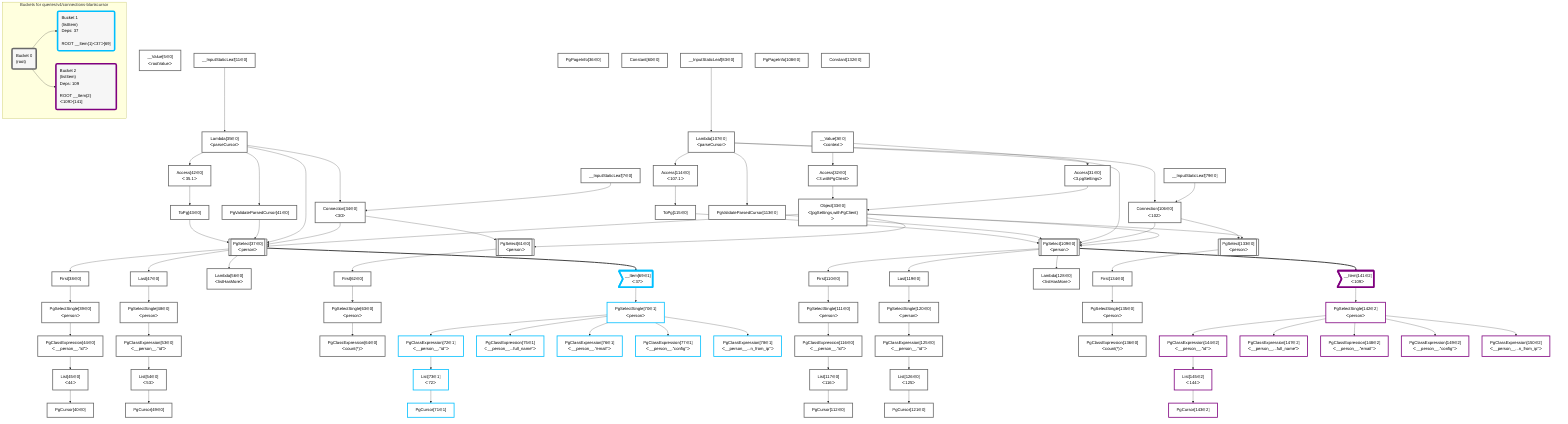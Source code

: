 graph TD
    classDef path fill:#eee,stroke:#000,color:#000
    classDef plan fill:#fff,stroke-width:3px,color:#000
    classDef itemplan fill:#fff,stroke-width:6px,color:#000
    classDef sideeffectplan fill:#f00,stroke-width:6px,color:#000
    classDef bucket fill:#f6f6f6,color:#000,stroke-width:6px,text-align:left


    %% define steps
    __Value3["__Value[3∈0]<br />ᐸcontextᐳ"]:::plan
    __Value5["__Value[5∈0]<br />ᐸrootValueᐳ"]:::plan
    __InputStaticLeaf7["__InputStaticLeaf[7∈0]"]:::plan
    __InputStaticLeaf11["__InputStaticLeaf[11∈0]"]:::plan
    Access31["Access[31∈0]<br />ᐸ3.pgSettingsᐳ"]:::plan
    Access32["Access[32∈0]<br />ᐸ3.withPgClientᐳ"]:::plan
    Object33["Object[33∈0]<br />ᐸ{pgSettings,withPgClient}ᐳ"]:::plan
    Lambda35["Lambda[35∈0]<br />ᐸparseCursorᐳ"]:::plan
    Connection34["Connection[34∈0]<br />ᐸ30ᐳ"]:::plan
    PgPageInfo36["PgPageInfo[36∈0]"]:::plan
    PgValidateParsedCursor41["PgValidateParsedCursor[41∈0]"]:::plan
    Access42["Access[42∈0]<br />ᐸ35.1ᐳ"]:::plan
    ToPg43["ToPg[43∈0]"]:::plan
    PgSelect37[["PgSelect[37∈0]<br />ᐸpersonᐳ"]]:::plan
    First38["First[38∈0]"]:::plan
    PgSelectSingle39["PgSelectSingle[39∈0]<br />ᐸpersonᐳ"]:::plan
    PgClassExpression44["PgClassExpression[44∈0]<br />ᐸ__person__.”id”ᐳ"]:::plan
    List45["List[45∈0]<br />ᐸ44ᐳ"]:::plan
    PgCursor40["PgCursor[40∈0]"]:::plan
    Last47["Last[47∈0]"]:::plan
    PgSelectSingle48["PgSelectSingle[48∈0]<br />ᐸpersonᐳ"]:::plan
    PgClassExpression53["PgClassExpression[53∈0]<br />ᐸ__person__.”id”ᐳ"]:::plan
    List54["List[54∈0]<br />ᐸ53ᐳ"]:::plan
    PgCursor49["PgCursor[49∈0]"]:::plan
    Lambda56["Lambda[56∈0]<br />ᐸlistHasMoreᐳ"]:::plan
    Constant60["Constant[60∈0]"]:::plan
    PgSelect61[["PgSelect[61∈0]<br />ᐸpersonᐳ"]]:::plan
    First62["First[62∈0]"]:::plan
    PgSelectSingle63["PgSelectSingle[63∈0]<br />ᐸpersonᐳ"]:::plan
    PgClassExpression64["PgClassExpression[64∈0]<br />ᐸcount(*)ᐳ"]:::plan
    __Item69>"__Item[69∈1]<br />ᐸ37ᐳ"]:::itemplan
    PgSelectSingle70["PgSelectSingle[70∈1]<br />ᐸpersonᐳ"]:::plan
    PgClassExpression72["PgClassExpression[72∈1]<br />ᐸ__person__.”id”ᐳ"]:::plan
    List73["List[73∈1]<br />ᐸ72ᐳ"]:::plan
    PgCursor71["PgCursor[71∈1]"]:::plan
    PgClassExpression75["PgClassExpression[75∈1]<br />ᐸ__person__...full_name”ᐳ"]:::plan
    PgClassExpression76["PgClassExpression[76∈1]<br />ᐸ__person__.”email”ᐳ"]:::plan
    PgClassExpression77["PgClassExpression[77∈1]<br />ᐸ__person__.”config”ᐳ"]:::plan
    PgClassExpression78["PgClassExpression[78∈1]<br />ᐸ__person__...n_from_ip”ᐳ"]:::plan
    __InputStaticLeaf79["__InputStaticLeaf[79∈0]"]:::plan
    __InputStaticLeaf83["__InputStaticLeaf[83∈0]"]:::plan
    Lambda107["Lambda[107∈0]<br />ᐸparseCursorᐳ"]:::plan
    Connection106["Connection[106∈0]<br />ᐸ102ᐳ"]:::plan
    PgPageInfo108["PgPageInfo[108∈0]"]:::plan
    PgValidateParsedCursor113["PgValidateParsedCursor[113∈0]"]:::plan
    Access114["Access[114∈0]<br />ᐸ107.1ᐳ"]:::plan
    ToPg115["ToPg[115∈0]"]:::plan
    PgSelect109[["PgSelect[109∈0]<br />ᐸpersonᐳ"]]:::plan
    First110["First[110∈0]"]:::plan
    PgSelectSingle111["PgSelectSingle[111∈0]<br />ᐸpersonᐳ"]:::plan
    PgClassExpression116["PgClassExpression[116∈0]<br />ᐸ__person__.”id”ᐳ"]:::plan
    List117["List[117∈0]<br />ᐸ116ᐳ"]:::plan
    PgCursor112["PgCursor[112∈0]"]:::plan
    Last119["Last[119∈0]"]:::plan
    PgSelectSingle120["PgSelectSingle[120∈0]<br />ᐸpersonᐳ"]:::plan
    PgClassExpression125["PgClassExpression[125∈0]<br />ᐸ__person__.”id”ᐳ"]:::plan
    List126["List[126∈0]<br />ᐸ125ᐳ"]:::plan
    PgCursor121["PgCursor[121∈0]"]:::plan
    Lambda128["Lambda[128∈0]<br />ᐸlistHasMoreᐳ"]:::plan
    Constant132["Constant[132∈0]"]:::plan
    PgSelect133[["PgSelect[133∈0]<br />ᐸpersonᐳ"]]:::plan
    First134["First[134∈0]"]:::plan
    PgSelectSingle135["PgSelectSingle[135∈0]<br />ᐸpersonᐳ"]:::plan
    PgClassExpression136["PgClassExpression[136∈0]<br />ᐸcount(*)ᐳ"]:::plan
    __Item141>"__Item[141∈2]<br />ᐸ109ᐳ"]:::itemplan
    PgSelectSingle142["PgSelectSingle[142∈2]<br />ᐸpersonᐳ"]:::plan
    PgClassExpression144["PgClassExpression[144∈2]<br />ᐸ__person__.”id”ᐳ"]:::plan
    List145["List[145∈2]<br />ᐸ144ᐳ"]:::plan
    PgCursor143["PgCursor[143∈2]"]:::plan
    PgClassExpression147["PgClassExpression[147∈2]<br />ᐸ__person__...full_name”ᐳ"]:::plan
    PgClassExpression148["PgClassExpression[148∈2]<br />ᐸ__person__.”email”ᐳ"]:::plan
    PgClassExpression149["PgClassExpression[149∈2]<br />ᐸ__person__.”config”ᐳ"]:::plan
    PgClassExpression150["PgClassExpression[150∈2]<br />ᐸ__person__...n_from_ip”ᐳ"]:::plan

    %% plan dependencies
    __Value3 --> Access31
    __Value3 --> Access32
    Access31 & Access32 --> Object33
    __InputStaticLeaf11 --> Lambda35
    __InputStaticLeaf7 & Lambda35 --> Connection34
    Lambda35 --> PgValidateParsedCursor41
    Lambda35 --> Access42
    Access42 --> ToPg43
    Object33 & Connection34 & Lambda35 & PgValidateParsedCursor41 & ToPg43 --> PgSelect37
    PgSelect37 --> First38
    First38 --> PgSelectSingle39
    PgSelectSingle39 --> PgClassExpression44
    PgClassExpression44 --> List45
    List45 --> PgCursor40
    PgSelect37 --> Last47
    Last47 --> PgSelectSingle48
    PgSelectSingle48 --> PgClassExpression53
    PgClassExpression53 --> List54
    List54 --> PgCursor49
    PgSelect37 --> Lambda56
    Object33 & Connection34 --> PgSelect61
    PgSelect61 --> First62
    First62 --> PgSelectSingle63
    PgSelectSingle63 --> PgClassExpression64
    PgSelect37 ==> __Item69
    __Item69 --> PgSelectSingle70
    PgSelectSingle70 --> PgClassExpression72
    PgClassExpression72 --> List73
    List73 --> PgCursor71
    PgSelectSingle70 --> PgClassExpression75
    PgSelectSingle70 --> PgClassExpression76
    PgSelectSingle70 --> PgClassExpression77
    PgSelectSingle70 --> PgClassExpression78
    __InputStaticLeaf83 --> Lambda107
    __InputStaticLeaf79 & Lambda107 --> Connection106
    Lambda107 --> PgValidateParsedCursor113
    Lambda107 --> Access114
    Access114 --> ToPg115
    Object33 & Connection106 & Lambda107 & PgValidateParsedCursor113 & ToPg115 --> PgSelect109
    PgSelect109 --> First110
    First110 --> PgSelectSingle111
    PgSelectSingle111 --> PgClassExpression116
    PgClassExpression116 --> List117
    List117 --> PgCursor112
    PgSelect109 --> Last119
    Last119 --> PgSelectSingle120
    PgSelectSingle120 --> PgClassExpression125
    PgClassExpression125 --> List126
    List126 --> PgCursor121
    PgSelect109 --> Lambda128
    Object33 & Connection106 --> PgSelect133
    PgSelect133 --> First134
    First134 --> PgSelectSingle135
    PgSelectSingle135 --> PgClassExpression136
    PgSelect109 ==> __Item141
    __Item141 --> PgSelectSingle142
    PgSelectSingle142 --> PgClassExpression144
    PgClassExpression144 --> List145
    List145 --> PgCursor143
    PgSelectSingle142 --> PgClassExpression147
    PgSelectSingle142 --> PgClassExpression148
    PgSelectSingle142 --> PgClassExpression149
    PgSelectSingle142 --> PgClassExpression150

    %% plan-to-path relationships

    subgraph "Buckets for queries/v4/connections-blankcursor"
    Bucket0("Bucket 0<br />(root)"):::bucket
    classDef bucket0 stroke:#696969
    class Bucket0,__Value3,__Value5,__InputStaticLeaf7,__InputStaticLeaf11,Access31,Access32,Object33,Connection34,Lambda35,PgPageInfo36,PgSelect37,First38,PgSelectSingle39,PgCursor40,PgValidateParsedCursor41,Access42,ToPg43,PgClassExpression44,List45,Last47,PgSelectSingle48,PgCursor49,PgClassExpression53,List54,Lambda56,Constant60,PgSelect61,First62,PgSelectSingle63,PgClassExpression64,__InputStaticLeaf79,__InputStaticLeaf83,Connection106,Lambda107,PgPageInfo108,PgSelect109,First110,PgSelectSingle111,PgCursor112,PgValidateParsedCursor113,Access114,ToPg115,PgClassExpression116,List117,Last119,PgSelectSingle120,PgCursor121,PgClassExpression125,List126,Lambda128,Constant132,PgSelect133,First134,PgSelectSingle135,PgClassExpression136 bucket0
    Bucket1("Bucket 1<br />(listItem)<br />Deps: 37<br /><br />ROOT __Item{1}ᐸ37ᐳ[69]"):::bucket
    classDef bucket1 stroke:#00bfff
    class Bucket1,__Item69,PgSelectSingle70,PgCursor71,PgClassExpression72,List73,PgClassExpression75,PgClassExpression76,PgClassExpression77,PgClassExpression78 bucket1
    Bucket2("Bucket 2<br />(listItem)<br />Deps: 109<br /><br />ROOT __Item{2}ᐸ109ᐳ[141]"):::bucket
    classDef bucket2 stroke:#7f007f
    class Bucket2,__Item141,PgSelectSingle142,PgCursor143,PgClassExpression144,List145,PgClassExpression147,PgClassExpression148,PgClassExpression149,PgClassExpression150 bucket2
    Bucket0 --> Bucket1 & Bucket2
    end